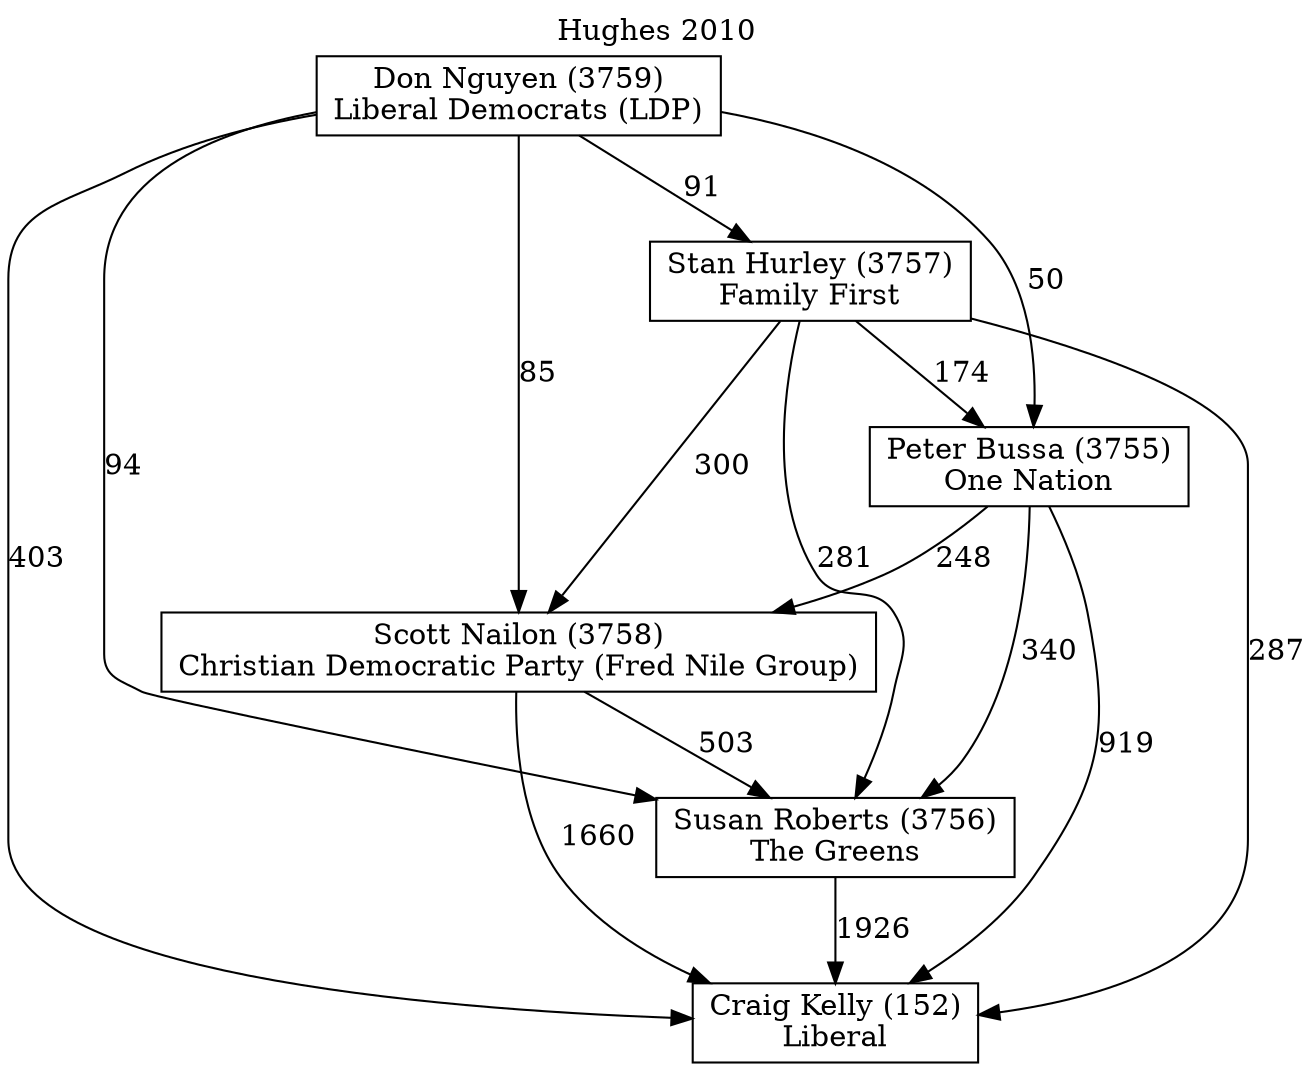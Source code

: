 // House preference flow
digraph "Craig Kelly (152)_Hughes_2010" {
	graph [label="Hughes 2010" labelloc=t mclimit=2]
	node [shape=box]
	"Craig Kelly (152)" [label="Craig Kelly (152)
Liberal"]
	"Susan Roberts (3756)" [label="Susan Roberts (3756)
The Greens"]
	"Scott Nailon (3758)" [label="Scott Nailon (3758)
Christian Democratic Party (Fred Nile Group)"]
	"Peter Bussa (3755)" [label="Peter Bussa (3755)
One Nation"]
	"Stan Hurley (3757)" [label="Stan Hurley (3757)
Family First"]
	"Don Nguyen (3759)" [label="Don Nguyen (3759)
Liberal Democrats (LDP)"]
	"Susan Roberts (3756)" -> "Craig Kelly (152)" [label=1926]
	"Scott Nailon (3758)" -> "Susan Roberts (3756)" [label=503]
	"Peter Bussa (3755)" -> "Scott Nailon (3758)" [label=248]
	"Stan Hurley (3757)" -> "Peter Bussa (3755)" [label=174]
	"Don Nguyen (3759)" -> "Stan Hurley (3757)" [label=91]
	"Scott Nailon (3758)" -> "Craig Kelly (152)" [label=1660]
	"Peter Bussa (3755)" -> "Craig Kelly (152)" [label=919]
	"Stan Hurley (3757)" -> "Craig Kelly (152)" [label=287]
	"Don Nguyen (3759)" -> "Craig Kelly (152)" [label=403]
	"Don Nguyen (3759)" -> "Peter Bussa (3755)" [label=50]
	"Stan Hurley (3757)" -> "Scott Nailon (3758)" [label=300]
	"Don Nguyen (3759)" -> "Scott Nailon (3758)" [label=85]
	"Peter Bussa (3755)" -> "Susan Roberts (3756)" [label=340]
	"Stan Hurley (3757)" -> "Susan Roberts (3756)" [label=281]
	"Don Nguyen (3759)" -> "Susan Roberts (3756)" [label=94]
}
